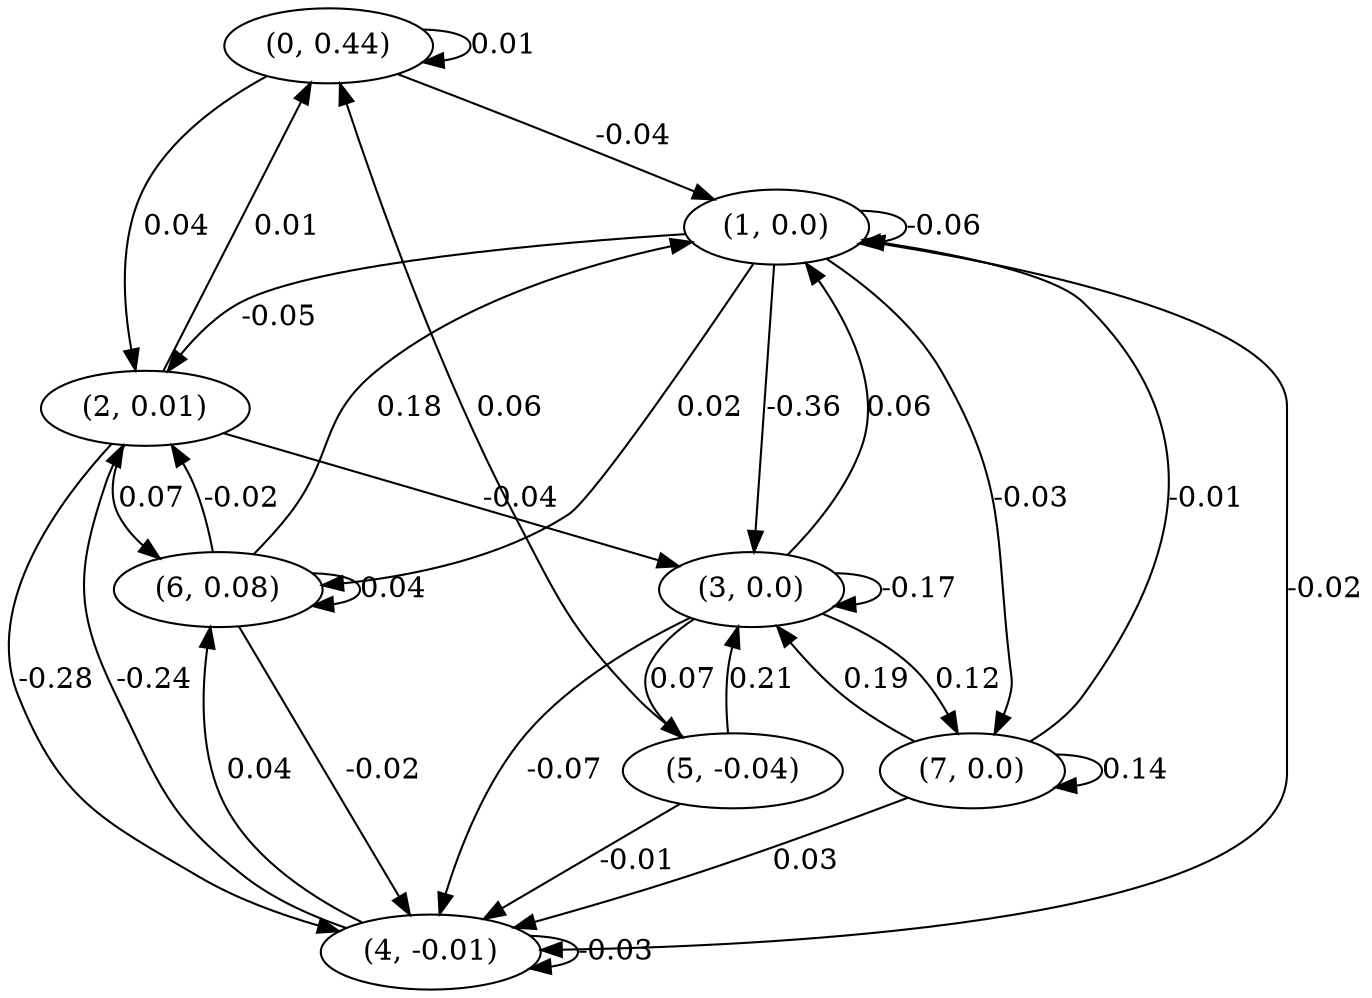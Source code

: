 digraph {
    0 [ label = "(0, 0.44)" ]
    1 [ label = "(1, 0.0)" ]
    2 [ label = "(2, 0.01)" ]
    3 [ label = "(3, 0.0)" ]
    4 [ label = "(4, -0.01)" ]
    5 [ label = "(5, -0.04)" ]
    6 [ label = "(6, 0.08)" ]
    7 [ label = "(7, 0.0)" ]
    0 -> 0 [ label = "0.01" ]
    1 -> 1 [ label = "-0.06" ]
    3 -> 3 [ label = "-0.17" ]
    4 -> 4 [ label = "-0.03" ]
    6 -> 6 [ label = "0.04" ]
    7 -> 7 [ label = "0.14" ]
    2 -> 0 [ label = "0.01" ]
    5 -> 0 [ label = "0.06" ]
    0 -> 1 [ label = "-0.04" ]
    3 -> 1 [ label = "0.06" ]
    6 -> 1 [ label = "0.18" ]
    7 -> 1 [ label = "-0.01" ]
    0 -> 2 [ label = "0.04" ]
    1 -> 2 [ label = "-0.05" ]
    4 -> 2 [ label = "-0.24" ]
    6 -> 2 [ label = "-0.02" ]
    1 -> 3 [ label = "-0.36" ]
    2 -> 3 [ label = "-0.04" ]
    5 -> 3 [ label = "0.21" ]
    7 -> 3 [ label = "0.19" ]
    1 -> 4 [ label = "-0.02" ]
    2 -> 4 [ label = "-0.28" ]
    3 -> 4 [ label = "-0.07" ]
    5 -> 4 [ label = "-0.01" ]
    6 -> 4 [ label = "-0.02" ]
    7 -> 4 [ label = "0.03" ]
    3 -> 5 [ label = "0.07" ]
    1 -> 6 [ label = "0.02" ]
    2 -> 6 [ label = "0.07" ]
    4 -> 6 [ label = "0.04" ]
    1 -> 7 [ label = "-0.03" ]
    3 -> 7 [ label = "0.12" ]
}

